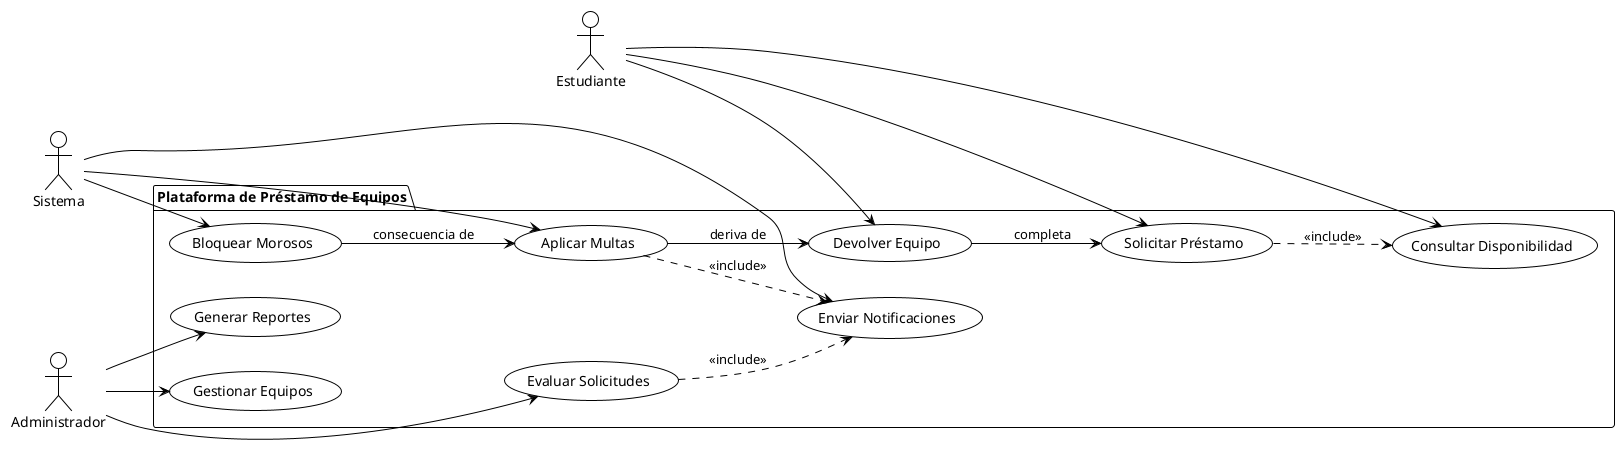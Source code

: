 @startuml DiagramaCasosUsoSimplificado
!theme plain

left to right direction

actor "Estudiante" as EST
actor "Administrador" as ADM
actor "Sistema" as SIS

package "Plataforma de Préstamo de Equipos" {
    
    usecase "Solicitar Préstamo" as UC1
    usecase "Devolver Equipo" as UC2
    usecase "Consultar Disponibilidad" as UC3
    
    usecase "Gestionar Equipos" as UC4
    usecase "Evaluar Solicitudes" as UC5
    usecase "Generar Reportes" as UC6
    
    usecase "Enviar Notificaciones" as UC7
    usecase "Aplicar Multas" as UC8
    usecase "Bloquear Morosos" as UC9
}

' Relaciones Estudiante
EST --> UC1
EST --> UC2
EST --> UC3

' Relaciones Administrador
ADM --> UC4
ADM --> UC5
ADM --> UC6

' Relaciones Sistema
SIS --> UC7
SIS --> UC8
SIS --> UC9

' Relaciones de inclusión
UC1 ..> UC3 : <<include>>
UC5 ..> UC7 : <<include>>
UC8 ..> UC7 : <<include>>

' Dependencias
UC2 --> UC1 : completa
UC8 --> UC2 : deriva de
UC9 --> UC8 : consecuencia de

@enduml
